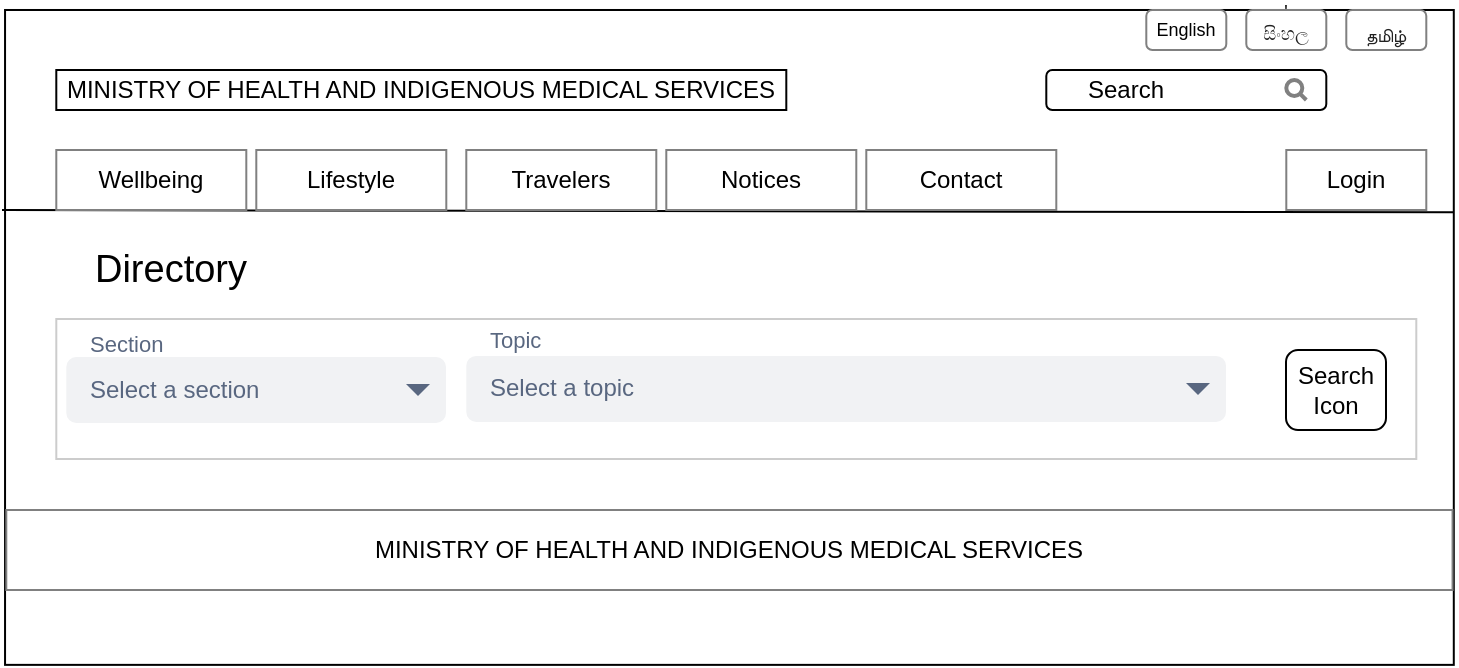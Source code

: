 <mxfile version="12.7.9" type="device"><diagram id="RlWMgStjJFQXNfIH0hsr" name="Page-1"><mxGraphModel dx="2114" dy="626" grid="1" gridSize="10" guides="1" tooltips="1" connect="1" arrows="1" fold="1" page="1" pageScale="1" pageWidth="850" pageHeight="1100" math="0" shadow="0"><root><mxCell id="0"/><mxCell id="1" parent="0"/><mxCell id="j-9jJKn5-D6yGYakjFuk-1" value="" style="rounded=0;whiteSpace=wrap;html=1;rotation=90;textDirection=rtl;labelPosition=left;verticalLabelPosition=middle;align=right;verticalAlign=middle;" parent="1" vertex="1"><mxGeometry x="-582.01" y="-148.47" width="327.44" height="724.37" as="geometry"/></mxCell><mxCell id="j-9jJKn5-D6yGYakjFuk-2" value="MINISTRY OF HEALTH AND INDIGENOUS MEDICAL SERVICES" style="rounded=0;whiteSpace=wrap;html=1;" parent="1" vertex="1"><mxGeometry x="-754.85" y="80" width="365" height="20" as="geometry"/></mxCell><mxCell id="j-9jJKn5-D6yGYakjFuk-8" value="" style="rounded=1;whiteSpace=wrap;html=1;comic=0;shadow=0;glass=0;" parent="1" vertex="1"><mxGeometry x="-259.85" y="80" width="140" height="20" as="geometry"/></mxCell><mxCell id="j-9jJKn5-D6yGYakjFuk-9" value="" style="html=1;verticalLabelPosition=bottom;align=center;labelBackgroundColor=#ffffff;verticalAlign=top;strokeWidth=2;strokeColor=#808080;shadow=0;dashed=0;shape=mxgraph.ios7.icons.looking_glass;glass=0;comic=0;" parent="1" vertex="1"><mxGeometry x="-139.85" y="85" width="10" height="10" as="geometry"/></mxCell><mxCell id="j-9jJKn5-D6yGYakjFuk-10" value="Search" style="text;html=1;strokeColor=none;fillColor=none;align=center;verticalAlign=middle;whiteSpace=wrap;rounded=0;shadow=0;glass=0;comic=0;" parent="1" vertex="1"><mxGeometry x="-239.85" y="80" width="40" height="20" as="geometry"/></mxCell><mxCell id="j-9jJKn5-D6yGYakjFuk-12" value="" style="endArrow=none;html=1;entryX=0.309;entryY=0;entryDx=0;entryDy=0;entryPerimeter=0;" parent="1" target="j-9jJKn5-D6yGYakjFuk-1" edge="1"><mxGeometry width="50" height="50" relative="1" as="geometry"><mxPoint x="-782" y="150" as="sourcePoint"/><mxPoint x="-123.85" y="170" as="targetPoint"/></mxGeometry></mxCell><mxCell id="j-9jJKn5-D6yGYakjFuk-13" value="Wellbeing" style="rounded=0;whiteSpace=wrap;html=1;shadow=0;glass=0;comic=0;strokeColor=#808080;" parent="1" vertex="1"><mxGeometry x="-754.85" y="120" width="95" height="30" as="geometry"/></mxCell><mxCell id="j-9jJKn5-D6yGYakjFuk-14" value="Lifestyle" style="rounded=0;whiteSpace=wrap;html=1;shadow=0;glass=0;comic=0;strokeColor=#808080;" parent="1" vertex="1"><mxGeometry x="-654.85" y="120" width="95" height="30" as="geometry"/></mxCell><mxCell id="j-9jJKn5-D6yGYakjFuk-15" value="Travelers" style="rounded=0;whiteSpace=wrap;html=1;shadow=0;glass=0;comic=0;strokeColor=#808080;" parent="1" vertex="1"><mxGeometry x="-549.85" y="120" width="95" height="30" as="geometry"/></mxCell><mxCell id="j-9jJKn5-D6yGYakjFuk-16" value="Notices" style="rounded=0;whiteSpace=wrap;html=1;shadow=0;glass=0;comic=0;strokeColor=#808080;" parent="1" vertex="1"><mxGeometry x="-449.85" y="120" width="95" height="30" as="geometry"/></mxCell><mxCell id="j-9jJKn5-D6yGYakjFuk-17" value="Contact" style="rounded=0;whiteSpace=wrap;html=1;shadow=0;glass=0;comic=0;strokeColor=#808080;" parent="1" vertex="1"><mxGeometry x="-349.85" y="120" width="95" height="30" as="geometry"/></mxCell><mxCell id="j-9jJKn5-D6yGYakjFuk-18" value="Login" style="rounded=0;whiteSpace=wrap;html=1;shadow=0;glass=0;comic=0;strokeColor=#808080;" parent="1" vertex="1"><mxGeometry x="-139.85" y="120" width="70" height="30" as="geometry"/></mxCell><mxCell id="j-9jJKn5-D6yGYakjFuk-22" value="&lt;font style=&quot;font-size: 19px&quot;&gt;Directory&lt;/font&gt;" style="text;html=1;strokeColor=none;fillColor=none;align=center;verticalAlign=middle;whiteSpace=wrap;rounded=0;shadow=0;glass=0;comic=0;" parent="1" vertex="1"><mxGeometry x="-759.85" y="170" width="125" height="20" as="geometry"/></mxCell><mxCell id="j-9jJKn5-D6yGYakjFuk-26" value="English" style="rounded=1;whiteSpace=wrap;html=1;shadow=0;glass=0;comic=0;strokeColor=#808080;fontSize=9;" parent="1" vertex="1"><mxGeometry x="-209.85" y="50" width="40" height="20" as="geometry"/></mxCell><mxCell id="j-9jJKn5-D6yGYakjFuk-27" value="'&lt;br style=&quot;white-space: normal; font-size: 9px;&quot;&gt;&lt;span style=&quot;color: rgb(34, 34, 34); font-family: arial, sans-serif; text-align: left; white-space: pre-wrap; font-size: 9px;&quot;&gt;සිංහල&lt;/span&gt;" style="rounded=1;whiteSpace=wrap;html=1;shadow=0;glass=0;comic=0;strokeColor=#808080;perimeterSpacing=0;strokeWidth=1;verticalAlign=bottom;fontSize=9;" parent="1" vertex="1"><mxGeometry x="-159.85" y="50" width="40" height="20" as="geometry"/></mxCell><mxCell id="j-9jJKn5-D6yGYakjFuk-29" value="&lt;br style=&quot;font-size: 9px;&quot;&gt;&lt;span style=&quot;color: rgb(34 , 34 , 34) ; font-family: &amp;quot;arial&amp;quot; , sans-serif ; text-align: left ; white-space: pre-wrap ; font-size: 9px&quot;&gt;தமிழ்&lt;/span&gt;" style="rounded=1;whiteSpace=wrap;html=1;shadow=0;glass=0;comic=0;strokeColor=#808080;perimeterSpacing=0;strokeWidth=1;verticalAlign=bottom;fontSize=9;spacing=1;" parent="1" vertex="1"><mxGeometry x="-109.85" y="50" width="40" height="20" as="geometry"/></mxCell><mxCell id="j-9jJKn5-D6yGYakjFuk-31" value="&lt;span style=&quot;font-size: 12px ; white-space: normal&quot;&gt;MINISTRY OF HEALTH AND INDIGENOUS MEDICAL SERVICES&lt;/span&gt;" style="rounded=0;whiteSpace=wrap;html=1;shadow=0;glass=0;comic=0;strokeColor=#808080;strokeWidth=1;fontSize=9;align=center;" parent="1" vertex="1"><mxGeometry x="-779.85" y="300" width="723.13" height="40" as="geometry"/></mxCell><mxCell id="KlhlK0s07NK2cr6q7Ric-3" value="" style="rounded=0;whiteSpace=wrap;html=1;shadow=0;strokeColor=#CCCCCC;" parent="1" vertex="1"><mxGeometry x="-754.85" y="204.5" width="680" height="70" as="geometry"/></mxCell><mxCell id="IwKd-y8hk4iuZH0LnmGz-8" value="Search&lt;br&gt;Icon" style="rounded=1;whiteSpace=wrap;html=1;" parent="1" vertex="1"><mxGeometry x="-140.0" y="220" width="50" height="40" as="geometry"/></mxCell><mxCell id="IwKd-y8hk4iuZH0LnmGz-28" value="Topic" style="rounded=1;fillColor=none;strokeColor=none;html=1;fontColor=#596780;align=left;fontSize=11;spacingLeft=10;fontSize=11" parent="1" vertex="1"><mxGeometry x="-549.85" y="204.5" width="100" height="20" as="geometry"/></mxCell><mxCell id="IwKd-y8hk4iuZH0LnmGz-29" value="Select a section" style="rounded=1;fillColor=#F1F2F4;strokeColor=none;html=1;fontColor=#596780;align=left;fontSize=12;spacingLeft=10" parent="1" vertex="1"><mxGeometry x="-749.85" y="223.5" width="189.85" height="33" as="geometry"/></mxCell><mxCell id="IwKd-y8hk4iuZH0LnmGz-30" value="" style="shape=triangle;direction=south;fillColor=#596780;strokeColor=none;html=1" parent="IwKd-y8hk4iuZH0LnmGz-29" vertex="1"><mxGeometry x="1" y="0.5" width="12" height="6" relative="1" as="geometry"><mxPoint x="-20" y="-3" as="offset"/></mxGeometry></mxCell><mxCell id="IwKd-y8hk4iuZH0LnmGz-32" value="&lt;div style=&quot;text-align: center&quot;&gt;Select a topic&lt;/div&gt;" style="rounded=1;fillColor=#F1F2F4;strokeColor=none;html=1;fontColor=#596780;align=left;fontSize=12;spacingLeft=10" parent="1" vertex="1"><mxGeometry x="-549.85" y="222.96" width="379.85" height="33" as="geometry"/></mxCell><mxCell id="IwKd-y8hk4iuZH0LnmGz-33" value="" style="shape=triangle;direction=south;fillColor=#596780;strokeColor=none;html=1" parent="IwKd-y8hk4iuZH0LnmGz-32" vertex="1"><mxGeometry x="1" y="0.5" width="12" height="6" relative="1" as="geometry"><mxPoint x="-20" y="-3" as="offset"/></mxGeometry></mxCell><mxCell id="IwKd-y8hk4iuZH0LnmGz-34" value="Section" style="rounded=1;fillColor=none;strokeColor=none;html=1;fontColor=#596780;align=left;fontSize=11;spacingLeft=10;fontSize=11" parent="1" vertex="1"><mxGeometry x="-750" y="206.96" width="100" height="20" as="geometry"/></mxCell></root></mxGraphModel></diagram></mxfile>